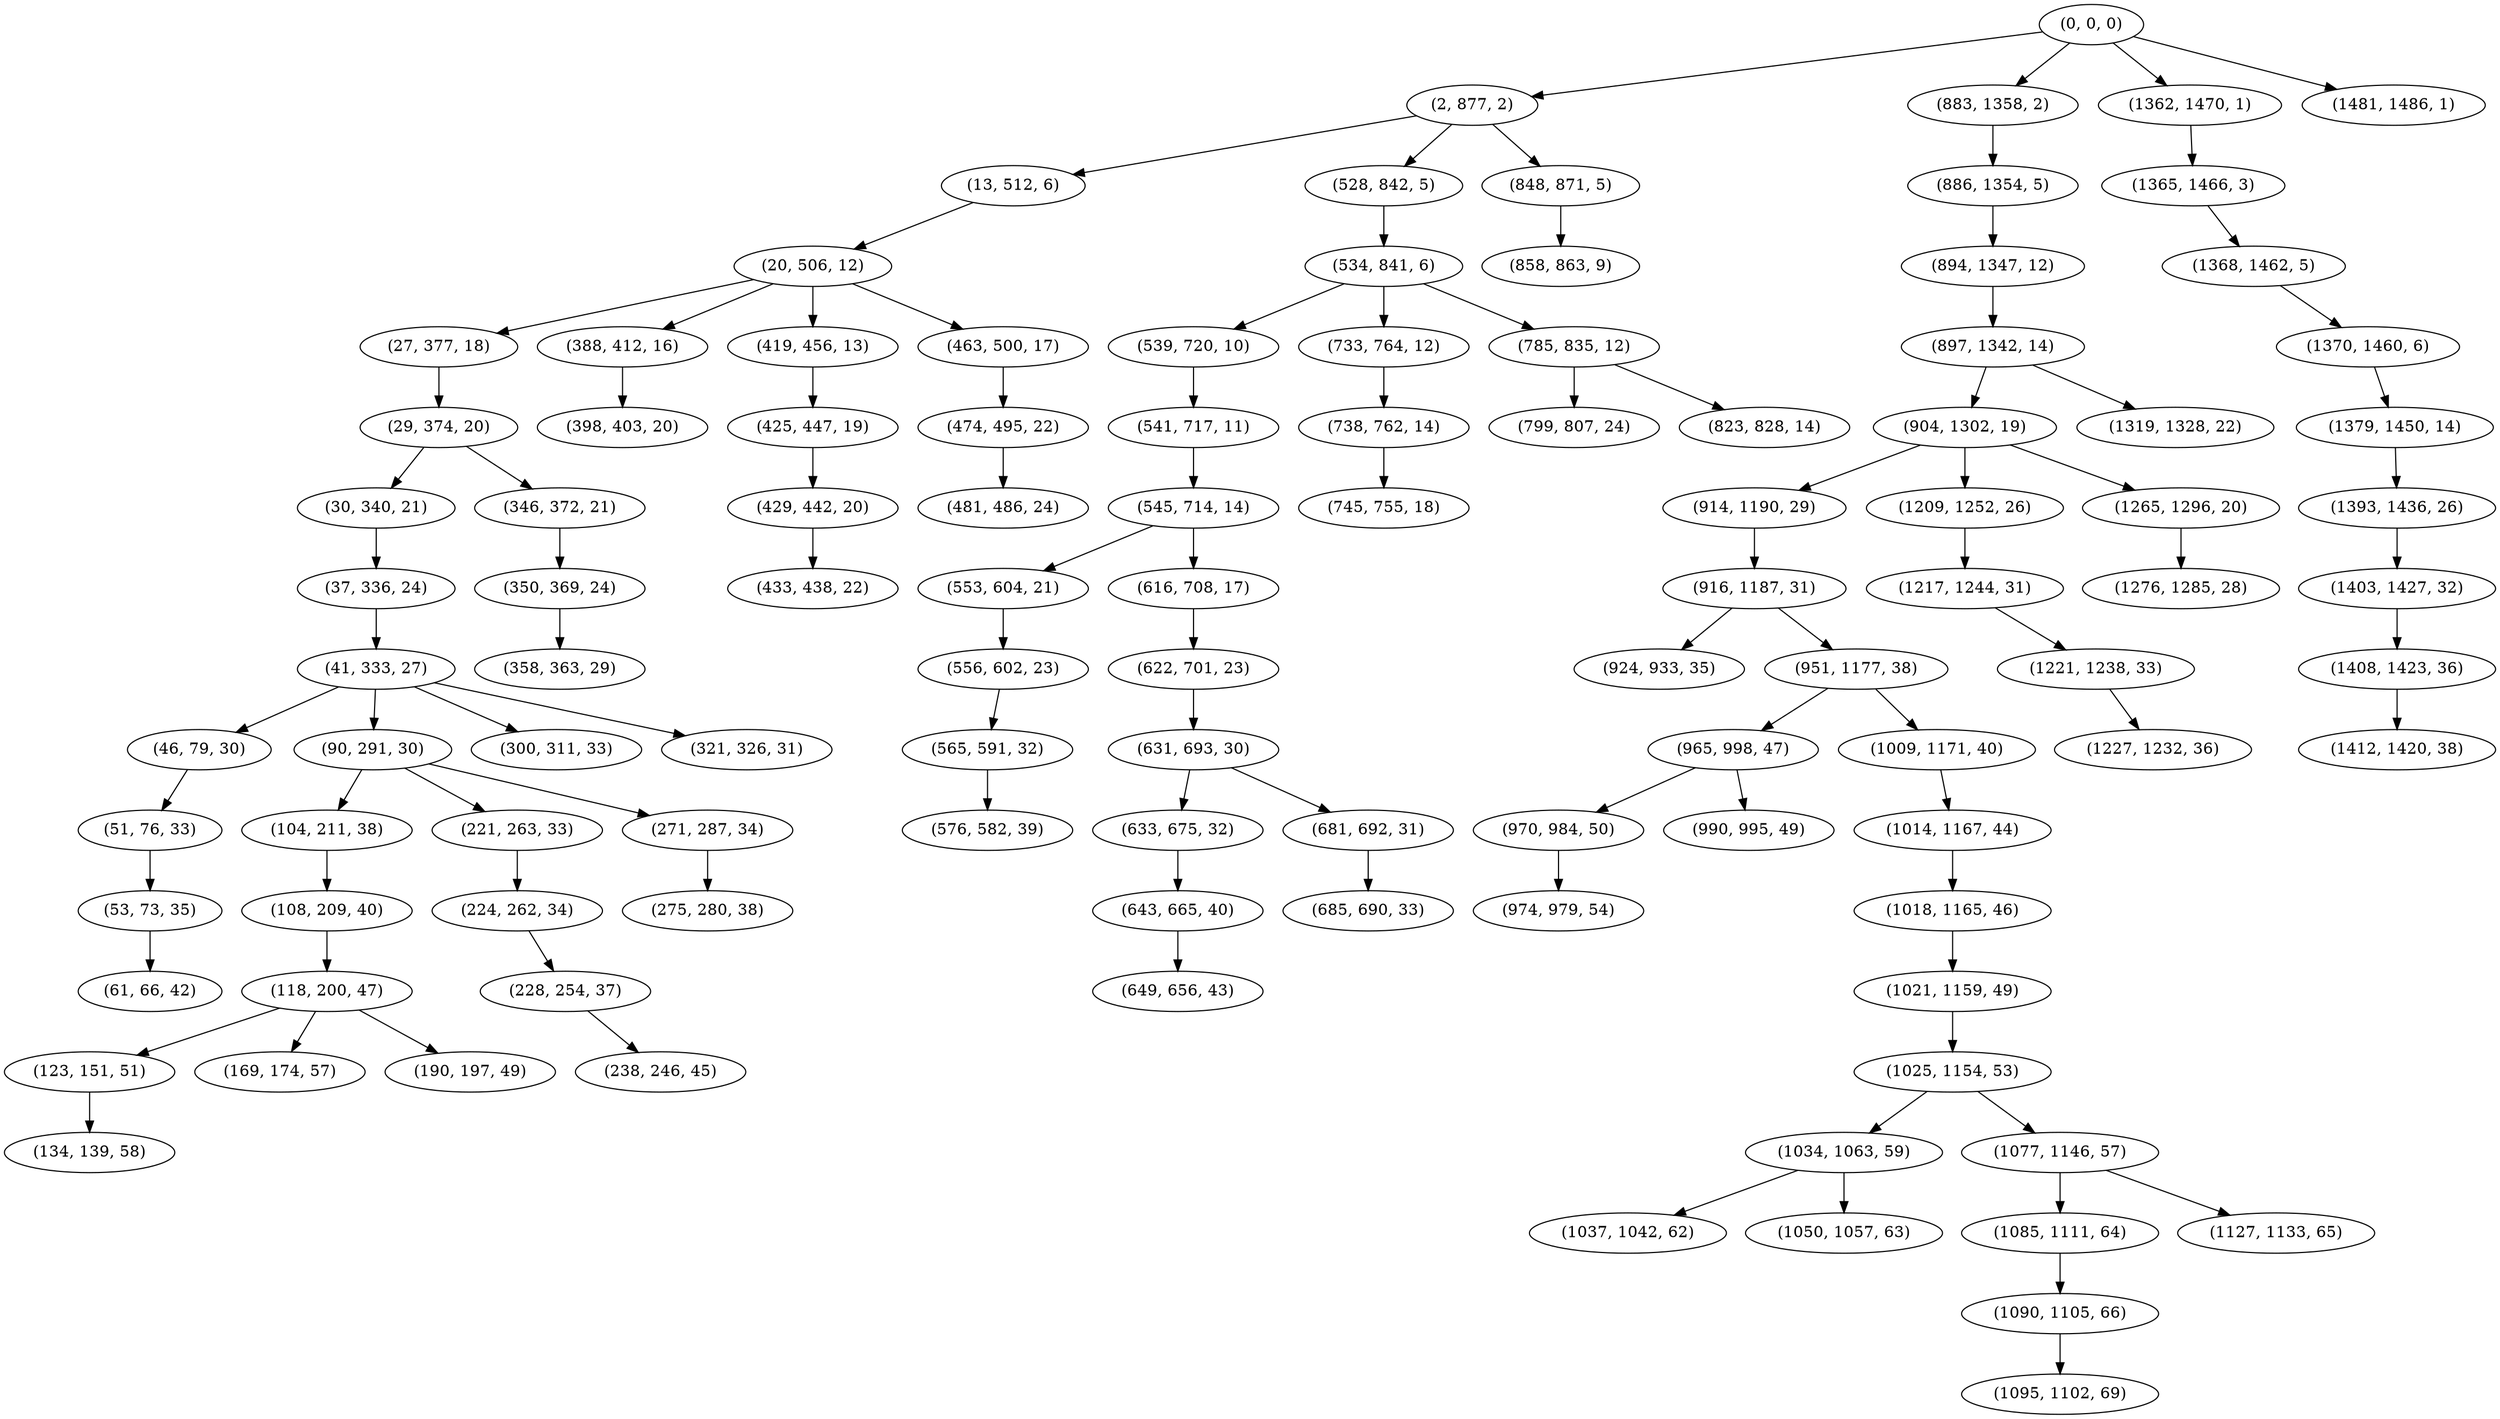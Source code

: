 digraph tree {
    "(0, 0, 0)";
    "(2, 877, 2)";
    "(13, 512, 6)";
    "(20, 506, 12)";
    "(27, 377, 18)";
    "(29, 374, 20)";
    "(30, 340, 21)";
    "(37, 336, 24)";
    "(41, 333, 27)";
    "(46, 79, 30)";
    "(51, 76, 33)";
    "(53, 73, 35)";
    "(61, 66, 42)";
    "(90, 291, 30)";
    "(104, 211, 38)";
    "(108, 209, 40)";
    "(118, 200, 47)";
    "(123, 151, 51)";
    "(134, 139, 58)";
    "(169, 174, 57)";
    "(190, 197, 49)";
    "(221, 263, 33)";
    "(224, 262, 34)";
    "(228, 254, 37)";
    "(238, 246, 45)";
    "(271, 287, 34)";
    "(275, 280, 38)";
    "(300, 311, 33)";
    "(321, 326, 31)";
    "(346, 372, 21)";
    "(350, 369, 24)";
    "(358, 363, 29)";
    "(388, 412, 16)";
    "(398, 403, 20)";
    "(419, 456, 13)";
    "(425, 447, 19)";
    "(429, 442, 20)";
    "(433, 438, 22)";
    "(463, 500, 17)";
    "(474, 495, 22)";
    "(481, 486, 24)";
    "(528, 842, 5)";
    "(534, 841, 6)";
    "(539, 720, 10)";
    "(541, 717, 11)";
    "(545, 714, 14)";
    "(553, 604, 21)";
    "(556, 602, 23)";
    "(565, 591, 32)";
    "(576, 582, 39)";
    "(616, 708, 17)";
    "(622, 701, 23)";
    "(631, 693, 30)";
    "(633, 675, 32)";
    "(643, 665, 40)";
    "(649, 656, 43)";
    "(681, 692, 31)";
    "(685, 690, 33)";
    "(733, 764, 12)";
    "(738, 762, 14)";
    "(745, 755, 18)";
    "(785, 835, 12)";
    "(799, 807, 24)";
    "(823, 828, 14)";
    "(848, 871, 5)";
    "(858, 863, 9)";
    "(883, 1358, 2)";
    "(886, 1354, 5)";
    "(894, 1347, 12)";
    "(897, 1342, 14)";
    "(904, 1302, 19)";
    "(914, 1190, 29)";
    "(916, 1187, 31)";
    "(924, 933, 35)";
    "(951, 1177, 38)";
    "(965, 998, 47)";
    "(970, 984, 50)";
    "(974, 979, 54)";
    "(990, 995, 49)";
    "(1009, 1171, 40)";
    "(1014, 1167, 44)";
    "(1018, 1165, 46)";
    "(1021, 1159, 49)";
    "(1025, 1154, 53)";
    "(1034, 1063, 59)";
    "(1037, 1042, 62)";
    "(1050, 1057, 63)";
    "(1077, 1146, 57)";
    "(1085, 1111, 64)";
    "(1090, 1105, 66)";
    "(1095, 1102, 69)";
    "(1127, 1133, 65)";
    "(1209, 1252, 26)";
    "(1217, 1244, 31)";
    "(1221, 1238, 33)";
    "(1227, 1232, 36)";
    "(1265, 1296, 20)";
    "(1276, 1285, 28)";
    "(1319, 1328, 22)";
    "(1362, 1470, 1)";
    "(1365, 1466, 3)";
    "(1368, 1462, 5)";
    "(1370, 1460, 6)";
    "(1379, 1450, 14)";
    "(1393, 1436, 26)";
    "(1403, 1427, 32)";
    "(1408, 1423, 36)";
    "(1412, 1420, 38)";
    "(1481, 1486, 1)";
    "(0, 0, 0)" -> "(2, 877, 2)";
    "(0, 0, 0)" -> "(883, 1358, 2)";
    "(0, 0, 0)" -> "(1362, 1470, 1)";
    "(0, 0, 0)" -> "(1481, 1486, 1)";
    "(2, 877, 2)" -> "(13, 512, 6)";
    "(2, 877, 2)" -> "(528, 842, 5)";
    "(2, 877, 2)" -> "(848, 871, 5)";
    "(13, 512, 6)" -> "(20, 506, 12)";
    "(20, 506, 12)" -> "(27, 377, 18)";
    "(20, 506, 12)" -> "(388, 412, 16)";
    "(20, 506, 12)" -> "(419, 456, 13)";
    "(20, 506, 12)" -> "(463, 500, 17)";
    "(27, 377, 18)" -> "(29, 374, 20)";
    "(29, 374, 20)" -> "(30, 340, 21)";
    "(29, 374, 20)" -> "(346, 372, 21)";
    "(30, 340, 21)" -> "(37, 336, 24)";
    "(37, 336, 24)" -> "(41, 333, 27)";
    "(41, 333, 27)" -> "(46, 79, 30)";
    "(41, 333, 27)" -> "(90, 291, 30)";
    "(41, 333, 27)" -> "(300, 311, 33)";
    "(41, 333, 27)" -> "(321, 326, 31)";
    "(46, 79, 30)" -> "(51, 76, 33)";
    "(51, 76, 33)" -> "(53, 73, 35)";
    "(53, 73, 35)" -> "(61, 66, 42)";
    "(90, 291, 30)" -> "(104, 211, 38)";
    "(90, 291, 30)" -> "(221, 263, 33)";
    "(90, 291, 30)" -> "(271, 287, 34)";
    "(104, 211, 38)" -> "(108, 209, 40)";
    "(108, 209, 40)" -> "(118, 200, 47)";
    "(118, 200, 47)" -> "(123, 151, 51)";
    "(118, 200, 47)" -> "(169, 174, 57)";
    "(118, 200, 47)" -> "(190, 197, 49)";
    "(123, 151, 51)" -> "(134, 139, 58)";
    "(221, 263, 33)" -> "(224, 262, 34)";
    "(224, 262, 34)" -> "(228, 254, 37)";
    "(228, 254, 37)" -> "(238, 246, 45)";
    "(271, 287, 34)" -> "(275, 280, 38)";
    "(346, 372, 21)" -> "(350, 369, 24)";
    "(350, 369, 24)" -> "(358, 363, 29)";
    "(388, 412, 16)" -> "(398, 403, 20)";
    "(419, 456, 13)" -> "(425, 447, 19)";
    "(425, 447, 19)" -> "(429, 442, 20)";
    "(429, 442, 20)" -> "(433, 438, 22)";
    "(463, 500, 17)" -> "(474, 495, 22)";
    "(474, 495, 22)" -> "(481, 486, 24)";
    "(528, 842, 5)" -> "(534, 841, 6)";
    "(534, 841, 6)" -> "(539, 720, 10)";
    "(534, 841, 6)" -> "(733, 764, 12)";
    "(534, 841, 6)" -> "(785, 835, 12)";
    "(539, 720, 10)" -> "(541, 717, 11)";
    "(541, 717, 11)" -> "(545, 714, 14)";
    "(545, 714, 14)" -> "(553, 604, 21)";
    "(545, 714, 14)" -> "(616, 708, 17)";
    "(553, 604, 21)" -> "(556, 602, 23)";
    "(556, 602, 23)" -> "(565, 591, 32)";
    "(565, 591, 32)" -> "(576, 582, 39)";
    "(616, 708, 17)" -> "(622, 701, 23)";
    "(622, 701, 23)" -> "(631, 693, 30)";
    "(631, 693, 30)" -> "(633, 675, 32)";
    "(631, 693, 30)" -> "(681, 692, 31)";
    "(633, 675, 32)" -> "(643, 665, 40)";
    "(643, 665, 40)" -> "(649, 656, 43)";
    "(681, 692, 31)" -> "(685, 690, 33)";
    "(733, 764, 12)" -> "(738, 762, 14)";
    "(738, 762, 14)" -> "(745, 755, 18)";
    "(785, 835, 12)" -> "(799, 807, 24)";
    "(785, 835, 12)" -> "(823, 828, 14)";
    "(848, 871, 5)" -> "(858, 863, 9)";
    "(883, 1358, 2)" -> "(886, 1354, 5)";
    "(886, 1354, 5)" -> "(894, 1347, 12)";
    "(894, 1347, 12)" -> "(897, 1342, 14)";
    "(897, 1342, 14)" -> "(904, 1302, 19)";
    "(897, 1342, 14)" -> "(1319, 1328, 22)";
    "(904, 1302, 19)" -> "(914, 1190, 29)";
    "(904, 1302, 19)" -> "(1209, 1252, 26)";
    "(904, 1302, 19)" -> "(1265, 1296, 20)";
    "(914, 1190, 29)" -> "(916, 1187, 31)";
    "(916, 1187, 31)" -> "(924, 933, 35)";
    "(916, 1187, 31)" -> "(951, 1177, 38)";
    "(951, 1177, 38)" -> "(965, 998, 47)";
    "(951, 1177, 38)" -> "(1009, 1171, 40)";
    "(965, 998, 47)" -> "(970, 984, 50)";
    "(965, 998, 47)" -> "(990, 995, 49)";
    "(970, 984, 50)" -> "(974, 979, 54)";
    "(1009, 1171, 40)" -> "(1014, 1167, 44)";
    "(1014, 1167, 44)" -> "(1018, 1165, 46)";
    "(1018, 1165, 46)" -> "(1021, 1159, 49)";
    "(1021, 1159, 49)" -> "(1025, 1154, 53)";
    "(1025, 1154, 53)" -> "(1034, 1063, 59)";
    "(1025, 1154, 53)" -> "(1077, 1146, 57)";
    "(1034, 1063, 59)" -> "(1037, 1042, 62)";
    "(1034, 1063, 59)" -> "(1050, 1057, 63)";
    "(1077, 1146, 57)" -> "(1085, 1111, 64)";
    "(1077, 1146, 57)" -> "(1127, 1133, 65)";
    "(1085, 1111, 64)" -> "(1090, 1105, 66)";
    "(1090, 1105, 66)" -> "(1095, 1102, 69)";
    "(1209, 1252, 26)" -> "(1217, 1244, 31)";
    "(1217, 1244, 31)" -> "(1221, 1238, 33)";
    "(1221, 1238, 33)" -> "(1227, 1232, 36)";
    "(1265, 1296, 20)" -> "(1276, 1285, 28)";
    "(1362, 1470, 1)" -> "(1365, 1466, 3)";
    "(1365, 1466, 3)" -> "(1368, 1462, 5)";
    "(1368, 1462, 5)" -> "(1370, 1460, 6)";
    "(1370, 1460, 6)" -> "(1379, 1450, 14)";
    "(1379, 1450, 14)" -> "(1393, 1436, 26)";
    "(1393, 1436, 26)" -> "(1403, 1427, 32)";
    "(1403, 1427, 32)" -> "(1408, 1423, 36)";
    "(1408, 1423, 36)" -> "(1412, 1420, 38)";
}
